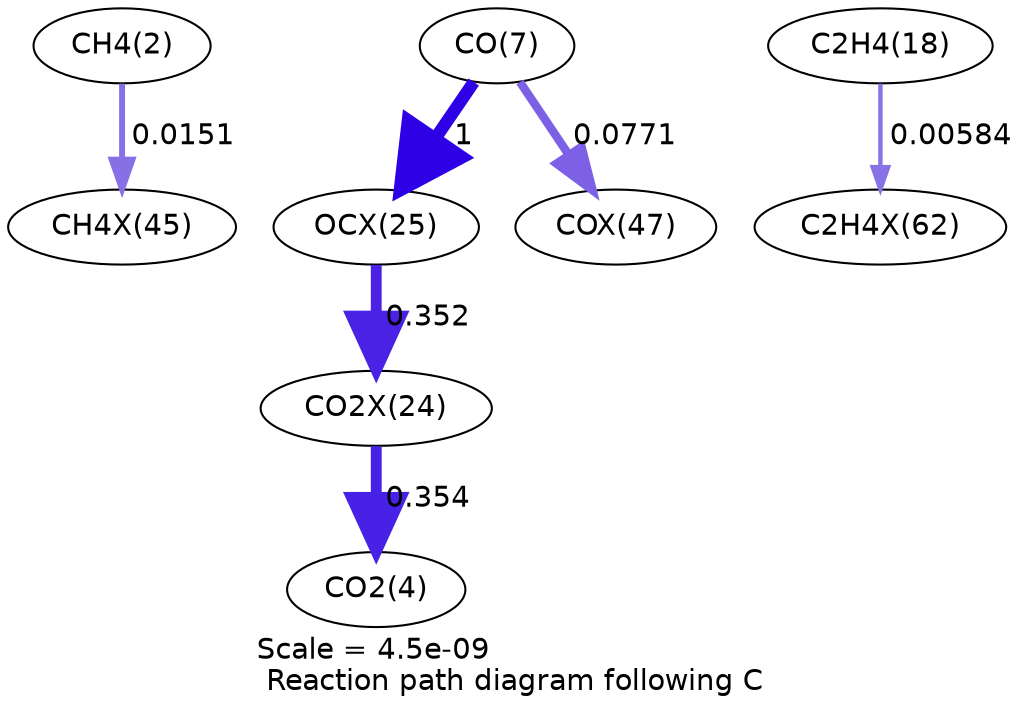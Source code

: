 digraph reaction_paths {
center=1;
s4 -> s51[fontname="Helvetica", penwidth=2.84, arrowsize=1.42, color="0.7, 0.515, 0.9"
, label=" 0.0151"];
s9 -> s47[fontname="Helvetica", penwidth=6, arrowsize=3, color="0.7, 1.5, 0.9"
, label=" 1"];
s9 -> s53[fontname="Helvetica", penwidth=4.07, arrowsize=2.03, color="0.7, 0.577, 0.9"
, label=" 0.0771"];
s47 -> s46[fontname="Helvetica", penwidth=5.21, arrowsize=2.61, color="0.7, 0.852, 0.9"
, label=" 0.352"];
s46 -> s6[fontname="Helvetica", penwidth=5.22, arrowsize=2.61, color="0.7, 0.854, 0.9"
, label=" 0.354"];
s20 -> s60[fontname="Helvetica", penwidth=2.12, arrowsize=1.06, color="0.7, 0.506, 0.9"
, label=" 0.00584"];
s4 [ fontname="Helvetica", label="CH4(2)"];
s6 [ fontname="Helvetica", label="CO2(4)"];
s9 [ fontname="Helvetica", label="CO(7)"];
s20 [ fontname="Helvetica", label="C2H4(18)"];
s46 [ fontname="Helvetica", label="CO2X(24)"];
s47 [ fontname="Helvetica", label="OCX(25)"];
s51 [ fontname="Helvetica", label="CH4X(45)"];
s53 [ fontname="Helvetica", label="COX(47)"];
s60 [ fontname="Helvetica", label="C2H4X(62)"];
 label = "Scale = 4.5e-09\l Reaction path diagram following C";
 fontname = "Helvetica";
}
